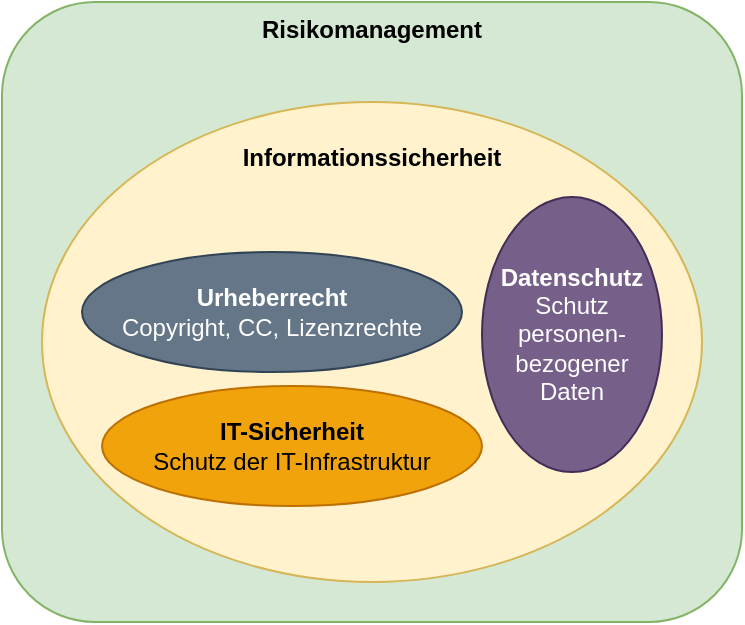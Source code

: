 <mxfile version="16.5.1" type="device"><diagram id="5Z2OLYGwCxMLCPNnIveF" name="Seite-1"><mxGraphModel dx="982" dy="580" grid="1" gridSize="10" guides="1" tooltips="1" connect="1" arrows="1" fold="1" page="1" pageScale="1" pageWidth="827" pageHeight="583" math="0" shadow="0"><root><mxCell id="0"/><mxCell id="1" parent="0"/><mxCell id="6PEFZVPUzIGPtJDs3Khr-1" value="&lt;b&gt;Risikomanagement&lt;/b&gt;" style="rounded=1;whiteSpace=wrap;html=1;fillColor=#d5e8d4;strokeColor=#82b366;verticalAlign=top;align=center;" vertex="1" parent="1"><mxGeometry x="120" y="40" width="370" height="310" as="geometry"/></mxCell><mxCell id="6PEFZVPUzIGPtJDs3Khr-2" value="&lt;b&gt;&lt;br&gt;Informationssicherheit&lt;/b&gt;" style="ellipse;whiteSpace=wrap;html=1;verticalAlign=top;fillColor=#fff2cc;strokeColor=#d6b656;" vertex="1" parent="1"><mxGeometry x="140" y="90" width="330" height="240" as="geometry"/></mxCell><mxCell id="6PEFZVPUzIGPtJDs3Khr-3" value="&lt;b&gt;Urheberrecht&lt;/b&gt;&lt;br&gt;Copyright, CC, Lizenzrechte" style="ellipse;whiteSpace=wrap;html=1;fillColor=#647687;fontColor=#ffffff;strokeColor=#314354;" vertex="1" parent="1"><mxGeometry x="160" y="165" width="190" height="60" as="geometry"/></mxCell><mxCell id="6PEFZVPUzIGPtJDs3Khr-4" value="&lt;b&gt;IT-Sicherheit&lt;/b&gt;&lt;br&gt;Schutz der IT-Infrastruktur" style="ellipse;whiteSpace=wrap;html=1;fillColor=#f0a30a;fontColor=#000000;strokeColor=#BD7000;" vertex="1" parent="1"><mxGeometry x="170" y="232" width="190" height="60" as="geometry"/></mxCell><mxCell id="6PEFZVPUzIGPtJDs3Khr-5" value="&lt;b&gt;Datenschutz&lt;br&gt;&lt;/b&gt;Schutz personen-bezogener Daten" style="ellipse;whiteSpace=wrap;html=1;fillColor=#76608a;fontColor=#ffffff;strokeColor=#432D57;" vertex="1" parent="1"><mxGeometry x="360" y="137.5" width="90" height="137.5" as="geometry"/></mxCell></root></mxGraphModel></diagram></mxfile>